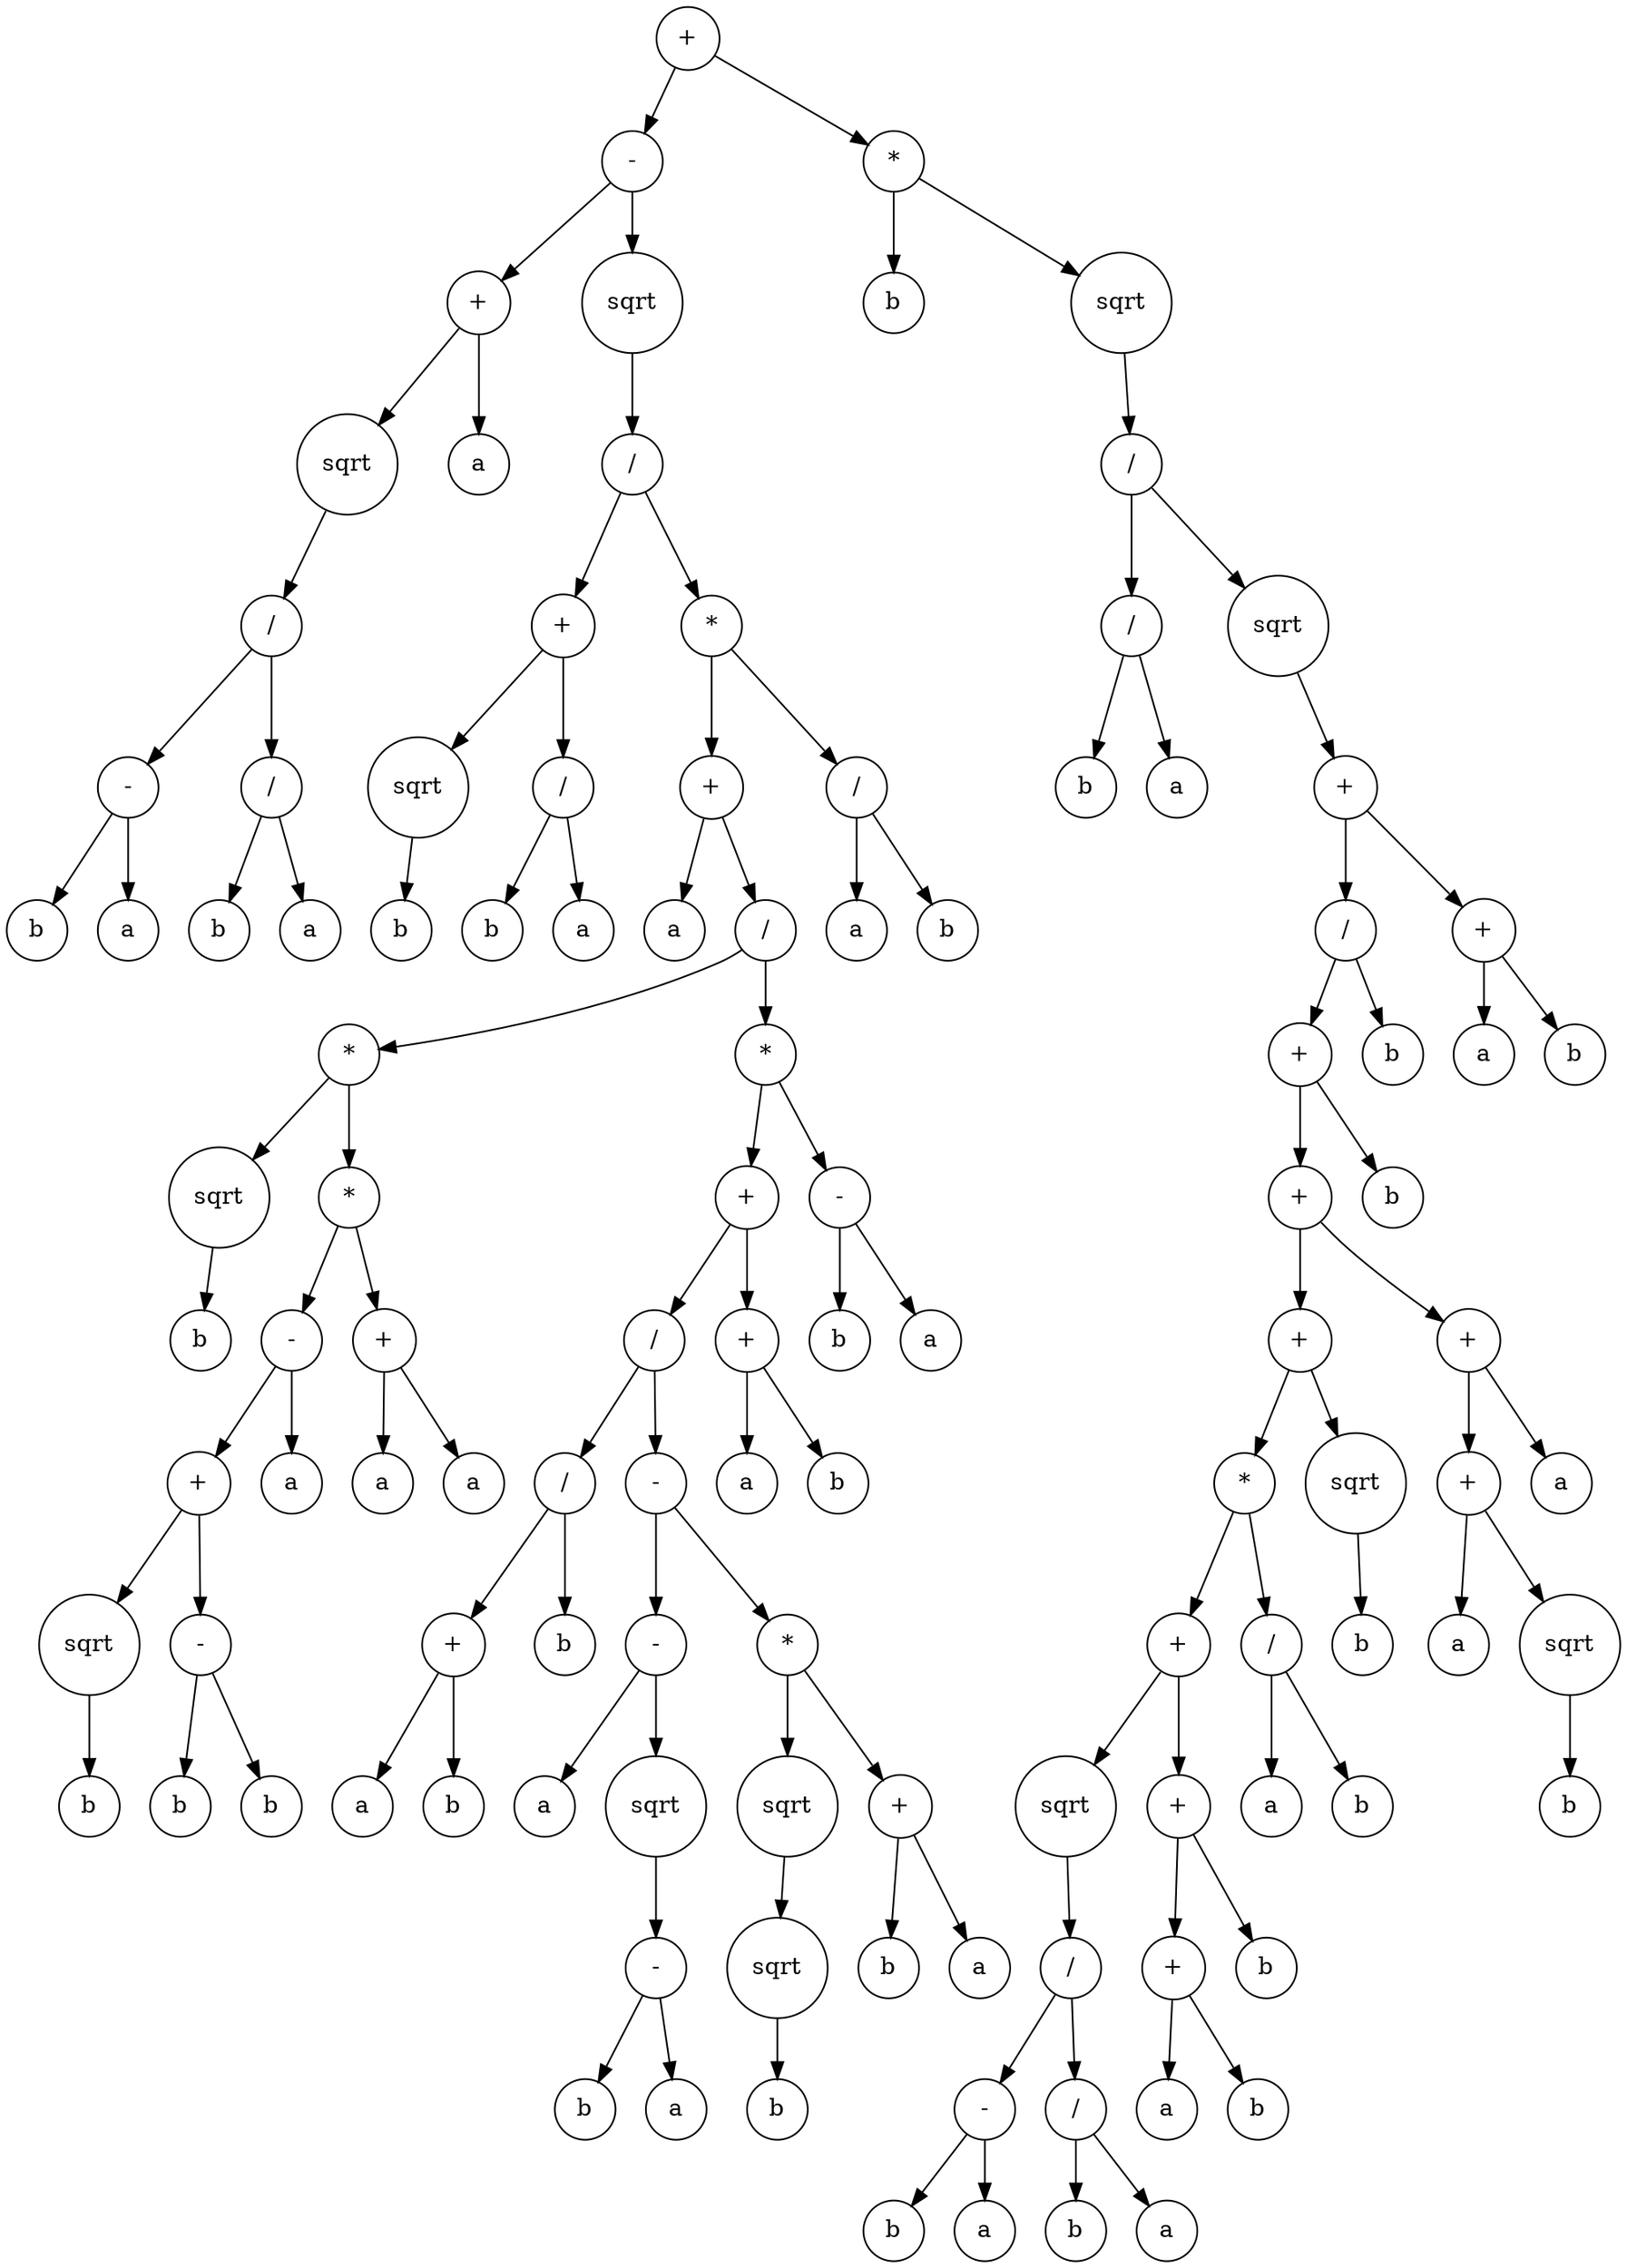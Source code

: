 digraph g {
graph [ordering=out];
node [shape=circle];
n[label = "+"];
n0[label = "-"];
n00[label = "+"];
n000[label = "sqrt"];
n0000[label = "/"];
n00000[label = "-"];
n000000[label = "b"];
n00000 -> n000000;
n000001[label = "a"];
n00000 -> n000001;
n0000 -> n00000;
n00001[label = "/"];
n000010[label = "b"];
n00001 -> n000010;
n000011[label = "a"];
n00001 -> n000011;
n0000 -> n00001;
n000 -> n0000;
n00 -> n000;
n001[label = "a"];
n00 -> n001;
n0 -> n00;
n01[label = "sqrt"];
n010[label = "/"];
n0100[label = "+"];
n01000[label = "sqrt"];
n010000[label = "b"];
n01000 -> n010000;
n0100 -> n01000;
n01001[label = "/"];
n010010[label = "b"];
n01001 -> n010010;
n010011[label = "a"];
n01001 -> n010011;
n0100 -> n01001;
n010 -> n0100;
n0101[label = "*"];
n01010[label = "+"];
n010100[label = "a"];
n01010 -> n010100;
n010101[label = "/"];
n0101010[label = "*"];
n01010100[label = "sqrt"];
n010101000[label = "b"];
n01010100 -> n010101000;
n0101010 -> n01010100;
n01010101[label = "*"];
n010101010[label = "-"];
n0101010100[label = "+"];
n01010101000[label = "sqrt"];
n010101010000[label = "b"];
n01010101000 -> n010101010000;
n0101010100 -> n01010101000;
n01010101001[label = "-"];
n010101010010[label = "b"];
n01010101001 -> n010101010010;
n010101010011[label = "b"];
n01010101001 -> n010101010011;
n0101010100 -> n01010101001;
n010101010 -> n0101010100;
n0101010101[label = "a"];
n010101010 -> n0101010101;
n01010101 -> n010101010;
n010101011[label = "+"];
n0101010110[label = "a"];
n010101011 -> n0101010110;
n0101010111[label = "a"];
n010101011 -> n0101010111;
n01010101 -> n010101011;
n0101010 -> n01010101;
n010101 -> n0101010;
n0101011[label = "*"];
n01010110[label = "+"];
n010101100[label = "/"];
n0101011000[label = "/"];
n01010110000[label = "+"];
n010101100000[label = "a"];
n01010110000 -> n010101100000;
n010101100001[label = "b"];
n01010110000 -> n010101100001;
n0101011000 -> n01010110000;
n01010110001[label = "b"];
n0101011000 -> n01010110001;
n010101100 -> n0101011000;
n0101011001[label = "-"];
n01010110010[label = "-"];
n010101100100[label = "a"];
n01010110010 -> n010101100100;
n010101100101[label = "sqrt"];
n0101011001010[label = "-"];
n01010110010100[label = "b"];
n0101011001010 -> n01010110010100;
n01010110010101[label = "a"];
n0101011001010 -> n01010110010101;
n010101100101 -> n0101011001010;
n01010110010 -> n010101100101;
n0101011001 -> n01010110010;
n01010110011[label = "*"];
n010101100110[label = "sqrt"];
n0101011001100[label = "sqrt"];
n01010110011000[label = "b"];
n0101011001100 -> n01010110011000;
n010101100110 -> n0101011001100;
n01010110011 -> n010101100110;
n010101100111[label = "+"];
n0101011001110[label = "b"];
n010101100111 -> n0101011001110;
n0101011001111[label = "a"];
n010101100111 -> n0101011001111;
n01010110011 -> n010101100111;
n0101011001 -> n01010110011;
n010101100 -> n0101011001;
n01010110 -> n010101100;
n010101101[label = "+"];
n0101011010[label = "a"];
n010101101 -> n0101011010;
n0101011011[label = "b"];
n010101101 -> n0101011011;
n01010110 -> n010101101;
n0101011 -> n01010110;
n01010111[label = "-"];
n010101110[label = "b"];
n01010111 -> n010101110;
n010101111[label = "a"];
n01010111 -> n010101111;
n0101011 -> n01010111;
n010101 -> n0101011;
n01010 -> n010101;
n0101 -> n01010;
n01011[label = "/"];
n010110[label = "a"];
n01011 -> n010110;
n010111[label = "b"];
n01011 -> n010111;
n0101 -> n01011;
n010 -> n0101;
n01 -> n010;
n0 -> n01;
n -> n0;
n1[label = "*"];
n10[label = "b"];
n1 -> n10;
n11[label = "sqrt"];
n110[label = "/"];
n1100[label = "/"];
n11000[label = "b"];
n1100 -> n11000;
n11001[label = "a"];
n1100 -> n11001;
n110 -> n1100;
n1101[label = "sqrt"];
n11010[label = "+"];
n110100[label = "/"];
n1101000[label = "+"];
n11010000[label = "+"];
n110100000[label = "+"];
n1101000000[label = "*"];
n11010000000[label = "+"];
n110100000000[label = "sqrt"];
n1101000000000[label = "/"];
n11010000000000[label = "-"];
n110100000000000[label = "b"];
n11010000000000 -> n110100000000000;
n110100000000001[label = "a"];
n11010000000000 -> n110100000000001;
n1101000000000 -> n11010000000000;
n11010000000001[label = "/"];
n110100000000010[label = "b"];
n11010000000001 -> n110100000000010;
n110100000000011[label = "a"];
n11010000000001 -> n110100000000011;
n1101000000000 -> n11010000000001;
n110100000000 -> n1101000000000;
n11010000000 -> n110100000000;
n110100000001[label = "+"];
n1101000000010[label = "+"];
n11010000000100[label = "a"];
n1101000000010 -> n11010000000100;
n11010000000101[label = "b"];
n1101000000010 -> n11010000000101;
n110100000001 -> n1101000000010;
n1101000000011[label = "b"];
n110100000001 -> n1101000000011;
n11010000000 -> n110100000001;
n1101000000 -> n11010000000;
n11010000001[label = "/"];
n110100000010[label = "a"];
n11010000001 -> n110100000010;
n110100000011[label = "b"];
n11010000001 -> n110100000011;
n1101000000 -> n11010000001;
n110100000 -> n1101000000;
n1101000001[label = "sqrt"];
n11010000010[label = "b"];
n1101000001 -> n11010000010;
n110100000 -> n1101000001;
n11010000 -> n110100000;
n110100001[label = "+"];
n1101000010[label = "+"];
n11010000100[label = "a"];
n1101000010 -> n11010000100;
n11010000101[label = "sqrt"];
n110100001010[label = "b"];
n11010000101 -> n110100001010;
n1101000010 -> n11010000101;
n110100001 -> n1101000010;
n1101000011[label = "a"];
n110100001 -> n1101000011;
n11010000 -> n110100001;
n1101000 -> n11010000;
n11010001[label = "b"];
n1101000 -> n11010001;
n110100 -> n1101000;
n1101001[label = "b"];
n110100 -> n1101001;
n11010 -> n110100;
n110101[label = "+"];
n1101010[label = "a"];
n110101 -> n1101010;
n1101011[label = "b"];
n110101 -> n1101011;
n11010 -> n110101;
n1101 -> n11010;
n110 -> n1101;
n11 -> n110;
n1 -> n11;
n -> n1;
}
